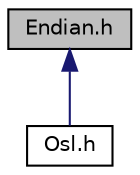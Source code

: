 digraph "Endian.h"
{
 // LATEX_PDF_SIZE
  edge [fontname="Helvetica",fontsize="10",labelfontname="Helvetica",labelfontsize="10"];
  node [fontname="Helvetica",fontsize="10",shape=record];
  Node1 [label="Endian.h",height=0.2,width=0.4,color="black", fillcolor="grey75", style="filled", fontcolor="black",tooltip="General header for Endian module."];
  Node1 -> Node2 [dir="back",color="midnightblue",fontsize="10",style="solid"];
  Node2 [label="Osl.h",height=0.2,width=0.4,color="black", fillcolor="white", style="filled",URL="$Osl_8h.html",tooltip="Header file for the Osl library."];
}
